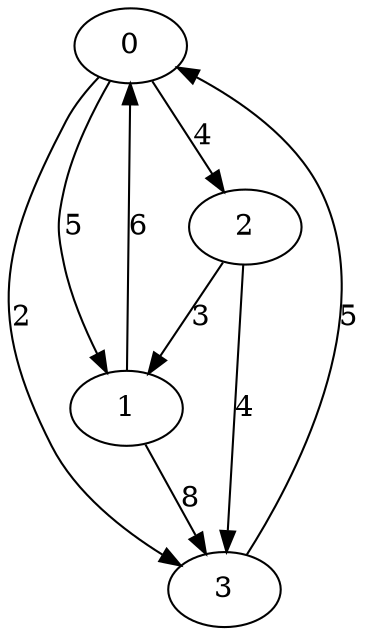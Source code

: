 digraph G {
0->1[label="5"];
0->2[label="4"];
0->3[label="2"];

1->0[label="6"];
1->3[label="8"];

2->1[label="3"];
2->3[label="4"];

3->0[label="5"];


}